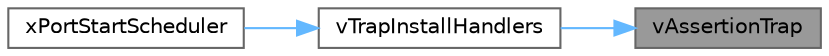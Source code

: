 digraph "vAssertionTrap"
{
 // LATEX_PDF_SIZE
  bgcolor="transparent";
  edge [fontname=Helvetica,fontsize=10,labelfontname=Helvetica,labelfontsize=10];
  node [fontname=Helvetica,fontsize=10,shape=box,height=0.2,width=0.4];
  rankdir="RL";
  Node1 [id="Node000001",label="vAssertionTrap",height=0.2,width=0.4,color="gray40", fillcolor="grey60", style="filled", fontcolor="black",tooltip=" "];
  Node1 -> Node2 [id="edge3_Node000001_Node000002",dir="back",color="steelblue1",style="solid",tooltip=" "];
  Node2 [id="Node000002",label="vTrapInstallHandlers",height=0.2,width=0.4,color="grey40", fillcolor="white", style="filled",URL="$porttrap_8c.html#abb81dc2f729d6c6fe39b23aa9f61e1a5",tooltip=" "];
  Node2 -> Node3 [id="edge4_Node000002_Node000003",dir="back",color="steelblue1",style="solid",tooltip=" "];
  Node3 [id="Node000003",label="xPortStartScheduler",height=0.2,width=0.4,color="grey40", fillcolor="white", style="filled",URL="$_g_c_c_2_tri_core__1782_2port_8c.html#a42d48e1e07c99c055d4353dc3b38b466",tooltip=" "];
}
